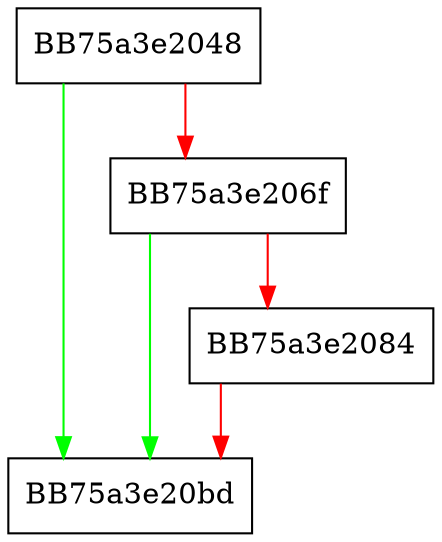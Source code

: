 digraph get_catalog_name_inst {
  node [shape="box"];
  graph [splines=ortho];
  BB75a3e2048 -> BB75a3e20bd [color="green"];
  BB75a3e2048 -> BB75a3e206f [color="red"];
  BB75a3e206f -> BB75a3e20bd [color="green"];
  BB75a3e206f -> BB75a3e2084 [color="red"];
  BB75a3e2084 -> BB75a3e20bd [color="red"];
}